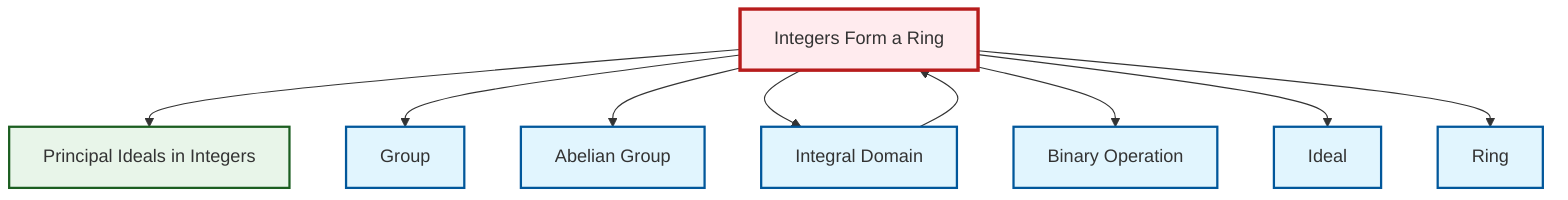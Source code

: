 graph TD
    classDef definition fill:#e1f5fe,stroke:#01579b,stroke-width:2px
    classDef theorem fill:#f3e5f5,stroke:#4a148c,stroke-width:2px
    classDef axiom fill:#fff3e0,stroke:#e65100,stroke-width:2px
    classDef example fill:#e8f5e9,stroke:#1b5e20,stroke-width:2px
    classDef current fill:#ffebee,stroke:#b71c1c,stroke-width:3px
    ex-integers-ring["Integers Form a Ring"]:::example
    def-ideal["Ideal"]:::definition
    def-abelian-group["Abelian Group"]:::definition
    def-integral-domain["Integral Domain"]:::definition
    def-binary-operation["Binary Operation"]:::definition
    def-ring["Ring"]:::definition
    ex-principal-ideal["Principal Ideals in Integers"]:::example
    def-group["Group"]:::definition
    ex-integers-ring --> ex-principal-ideal
    ex-integers-ring --> def-group
    ex-integers-ring --> def-abelian-group
    ex-integers-ring --> def-integral-domain
    ex-integers-ring --> def-binary-operation
    ex-integers-ring --> def-ideal
    def-integral-domain --> ex-integers-ring
    ex-integers-ring --> def-ring
    class ex-integers-ring current